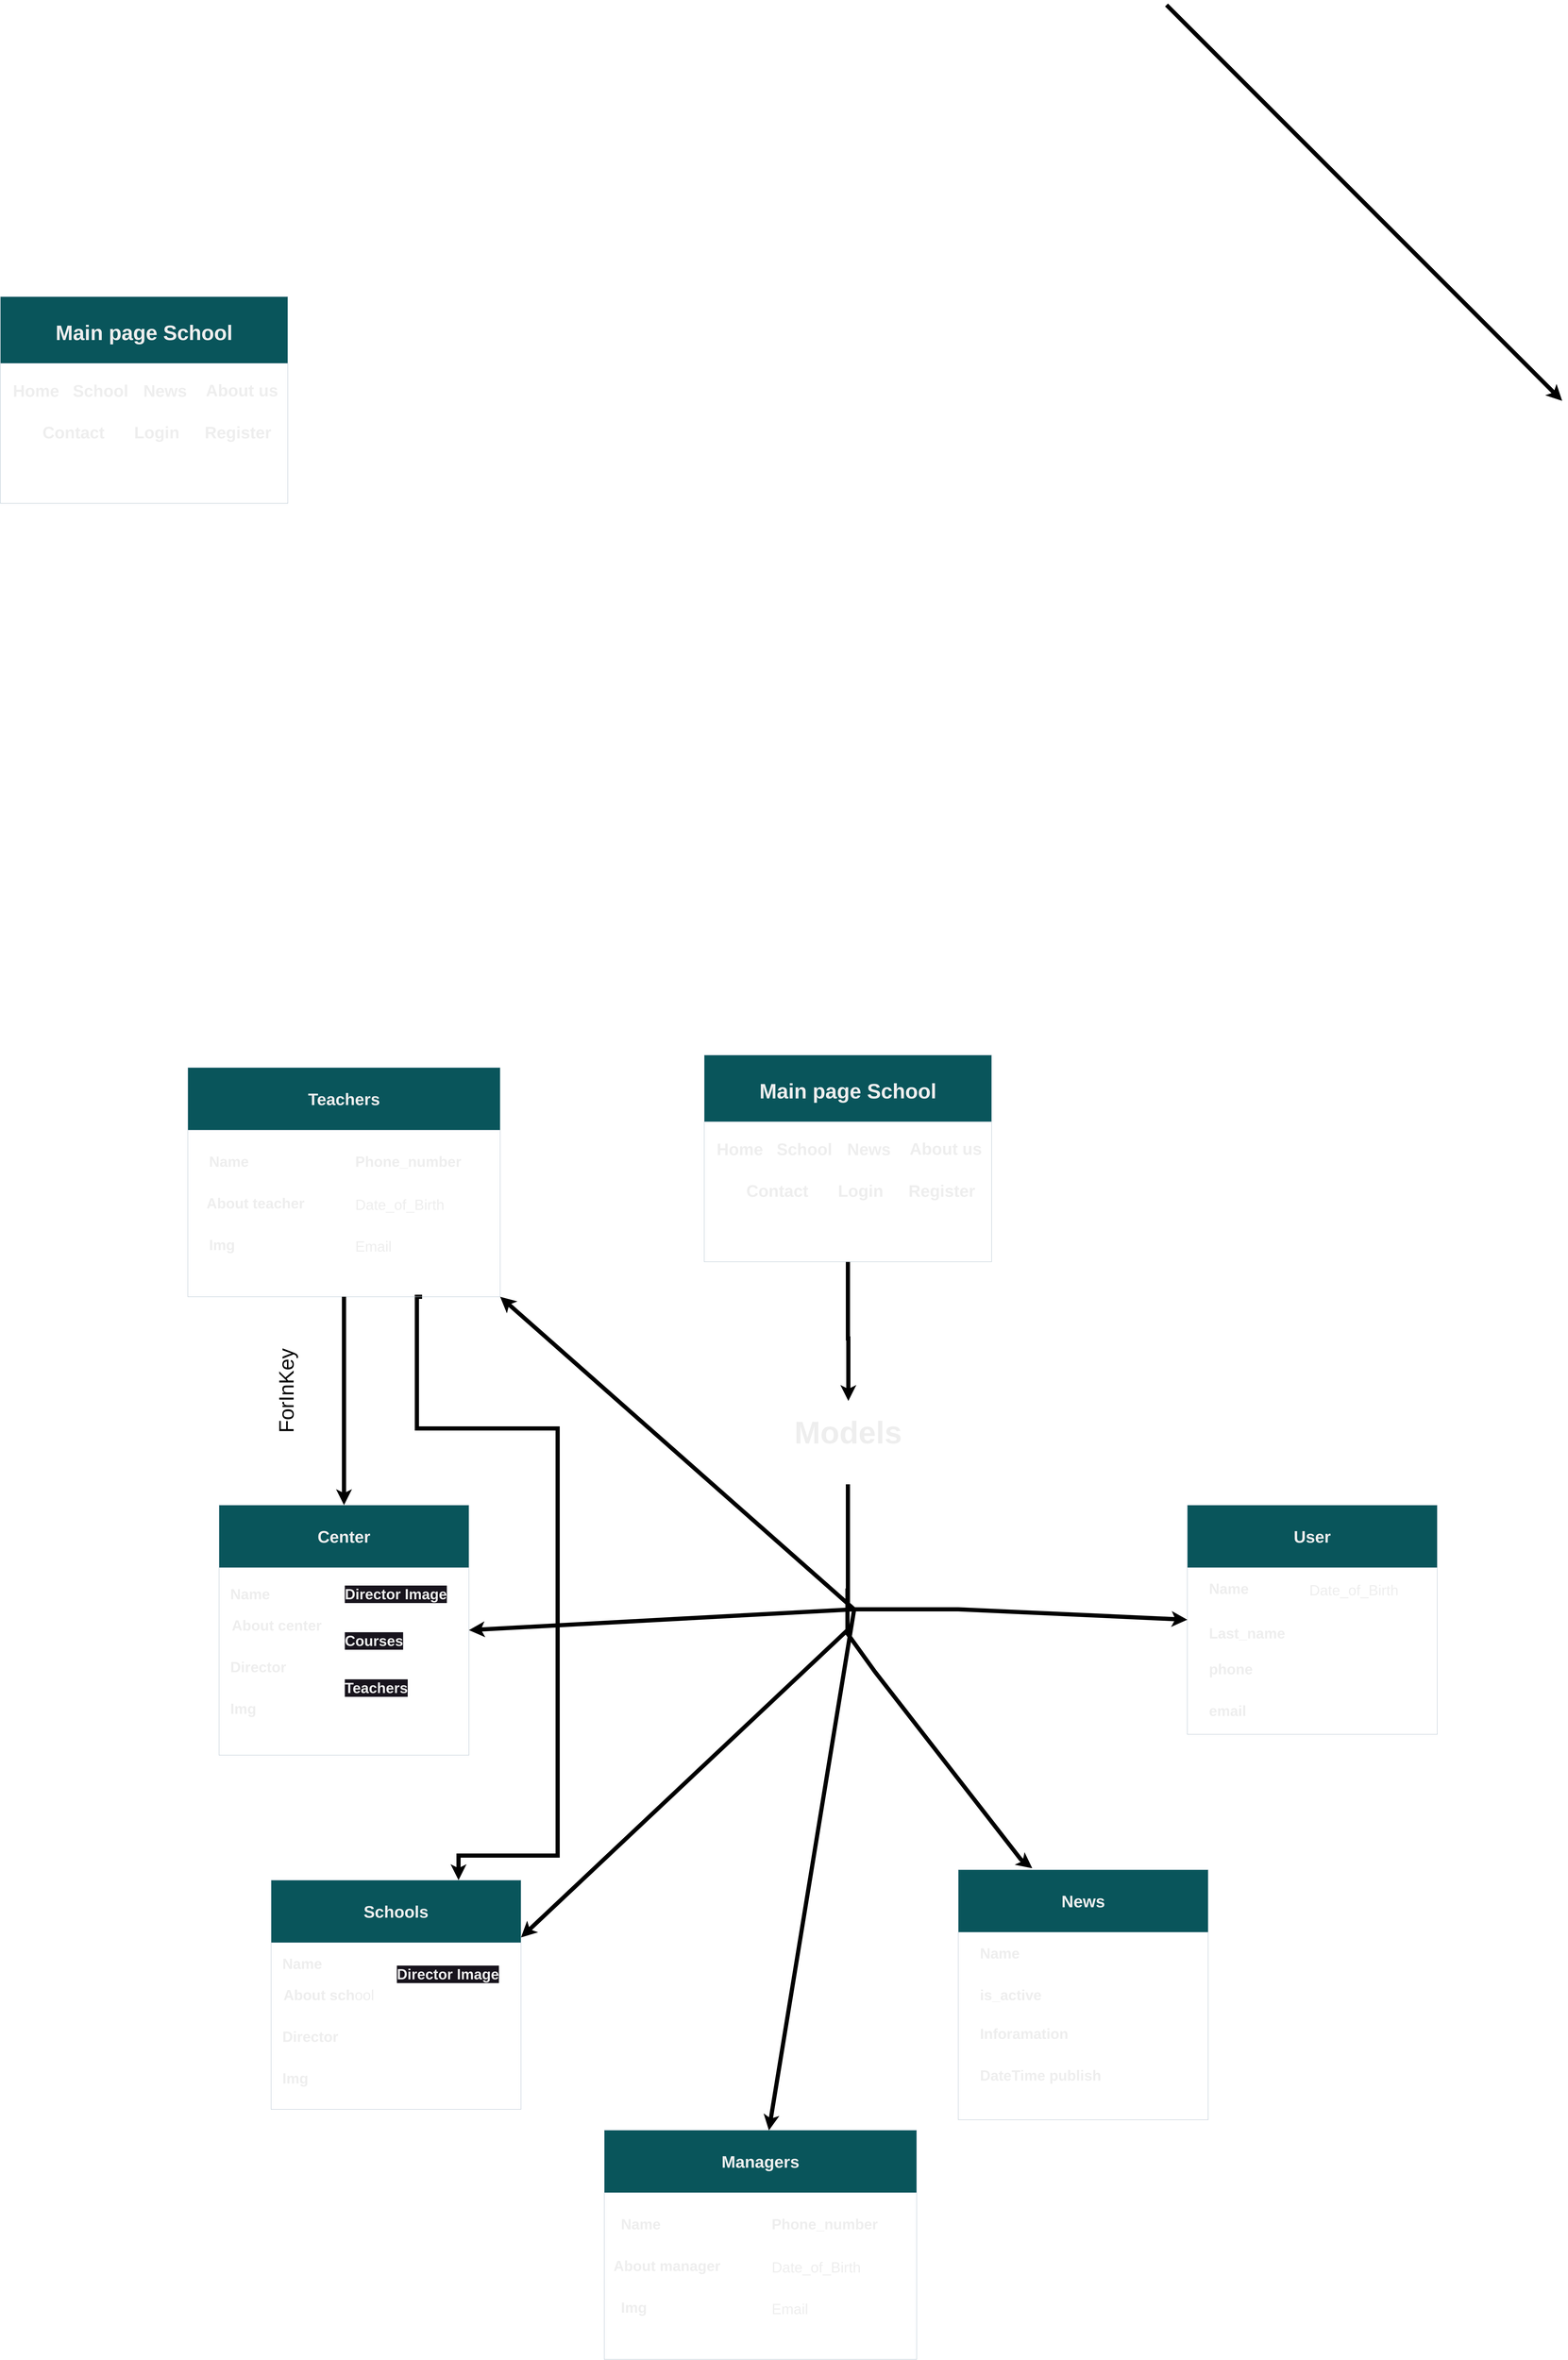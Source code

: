 <mxfile version="21.5.1" type="device">
  <diagram name="Страница 1" id="4oNV5evQj3ud8jltnE9Z">
    <mxGraphModel dx="7185" dy="5423" grid="1" gridSize="50" guides="1" tooltips="1" connect="1" arrows="1" fold="1" page="0" pageScale="1" pageWidth="827" pageHeight="1169" math="0" shadow="0">
      <root>
        <mxCell id="0" />
        <mxCell id="1" parent="0" />
        <mxCell id="lcB8IZaU9AzCxSGmgGuY-19" style="edgeStyle=orthogonalEdgeStyle;orthogonalLoop=1;jettySize=auto;html=1;exitX=0.5;exitY=1;exitDx=0;exitDy=0;fontSize=30;strokeWidth=10;rounded=0;shadow=0;" parent="1" source="lcB8IZaU9AzCxSGmgGuY-8" edge="1">
          <mxGeometry relative="1" as="geometry">
            <mxPoint x="-1564" y="-50" as="targetPoint" />
            <Array as="points">
              <mxPoint x="-1565" y="-200" />
              <mxPoint x="-1564" />
            </Array>
          </mxGeometry>
        </mxCell>
        <mxCell id="lcB8IZaU9AzCxSGmgGuY-8" value="Main page School" style="swimlane;startSize=160;labelBackgroundColor=none;fillColor=#09555B;strokeColor=#BAC8D3;fontColor=#EEEEEE;align=center;fontSize=50;" parent="1" vertex="1">
          <mxGeometry x="-1910" y="-880" width="690" height="496" as="geometry" />
        </mxCell>
        <mxCell id="lcB8IZaU9AzCxSGmgGuY-10" value="&lt;h2 style=&quot;font-size: 40px;&quot;&gt;Home&lt;/h2&gt;" style="text;html=1;align=center;verticalAlign=middle;resizable=0;points=[];autosize=1;strokeColor=none;fillColor=none;fontColor=#EEEEEE;labelBackgroundColor=none;fontSize=40;" parent="lcB8IZaU9AzCxSGmgGuY-8" vertex="1">
          <mxGeometry x="20" y="160" width="130" height="130" as="geometry" />
        </mxCell>
        <mxCell id="lcB8IZaU9AzCxSGmgGuY-11" value="&lt;h2 style=&quot;font-size: 40px;&quot;&gt;School&lt;/h2&gt;" style="text;html=1;align=center;verticalAlign=middle;resizable=0;points=[];autosize=1;strokeColor=none;fillColor=none;fontColor=#EEEEEE;labelBackgroundColor=none;fontSize=40;" parent="lcB8IZaU9AzCxSGmgGuY-8" vertex="1">
          <mxGeometry x="160" y="160" width="160" height="130" as="geometry" />
        </mxCell>
        <mxCell id="lcB8IZaU9AzCxSGmgGuY-12" value="&lt;h2 style=&quot;font-size: 40px;&quot;&gt;News&lt;/h2&gt;" style="text;html=1;align=center;verticalAlign=middle;resizable=0;points=[];autosize=1;strokeColor=none;fillColor=none;fontColor=#EEEEEE;labelBackgroundColor=none;fontSize=40;" parent="lcB8IZaU9AzCxSGmgGuY-8" vertex="1">
          <mxGeometry x="330" y="160" width="130" height="130" as="geometry" />
        </mxCell>
        <mxCell id="lcB8IZaU9AzCxSGmgGuY-13" value="&lt;h2 style=&quot;font-size: 40px;&quot;&gt;About us&amp;nbsp;&lt;/h2&gt;&lt;div style=&quot;font-size: 40px;&quot;&gt;&lt;br style=&quot;font-size: 40px;&quot;&gt;&lt;/div&gt;" style="text;html=1;align=center;verticalAlign=middle;resizable=0;points=[];autosize=1;strokeColor=none;fillColor=none;fontColor=#EEEEEE;labelBackgroundColor=none;fontSize=40;" parent="lcB8IZaU9AzCxSGmgGuY-8" vertex="1">
          <mxGeometry x="480" y="158" width="210" height="180" as="geometry" />
        </mxCell>
        <mxCell id="lcB8IZaU9AzCxSGmgGuY-14" value="&lt;h2 style=&quot;font-size: 40px;&quot;&gt;Contact&lt;/h2&gt;" style="text;html=1;align=center;verticalAlign=middle;resizable=0;points=[];autosize=1;strokeColor=none;fillColor=none;fontColor=#EEEEEE;labelBackgroundColor=none;fontSize=40;" parent="lcB8IZaU9AzCxSGmgGuY-8" vertex="1">
          <mxGeometry x="90" y="260" width="170" height="130" as="geometry" />
        </mxCell>
        <mxCell id="lcB8IZaU9AzCxSGmgGuY-15" value="&lt;h2 style=&quot;font-size: 40px;&quot;&gt;Login&lt;/h2&gt;" style="text;html=1;align=center;verticalAlign=middle;resizable=0;points=[];autosize=1;strokeColor=none;fillColor=none;fontColor=#EEEEEE;labelBackgroundColor=none;fontSize=40;" parent="lcB8IZaU9AzCxSGmgGuY-8" vertex="1">
          <mxGeometry x="310" y="260" width="130" height="130" as="geometry" />
        </mxCell>
        <mxCell id="lcB8IZaU9AzCxSGmgGuY-17" value="&lt;h2 style=&quot;font-size: 40px;&quot;&gt;Register&lt;/h2&gt;" style="text;html=1;align=center;verticalAlign=middle;resizable=0;points=[];autosize=1;strokeColor=none;fillColor=none;fontColor=#EEEEEE;labelBackgroundColor=none;fontSize=40;" parent="lcB8IZaU9AzCxSGmgGuY-8" vertex="1">
          <mxGeometry x="480" y="260" width="180" height="130" as="geometry" />
        </mxCell>
        <mxCell id="lcB8IZaU9AzCxSGmgGuY-23" style="edgeStyle=orthogonalEdgeStyle;rounded=0;orthogonalLoop=1;jettySize=auto;html=1;strokeWidth=10;endArrow=none;endFill=0;" parent="1" source="lcB8IZaU9AzCxSGmgGuY-21" edge="1">
          <mxGeometry relative="1" as="geometry">
            <mxPoint x="-1565" y="450" as="targetPoint" />
            <Array as="points">
              <mxPoint x="-1565" y="350" />
              <mxPoint x="-1565" y="350" />
            </Array>
          </mxGeometry>
        </mxCell>
        <mxCell id="lcB8IZaU9AzCxSGmgGuY-21" value="&lt;h2&gt;Models&lt;/h2&gt;" style="text;html=1;align=center;verticalAlign=middle;resizable=0;points=[];autosize=1;strokeColor=none;fillColor=none;fontColor=#EEEEEE;fontSize=50;" parent="1" vertex="1">
          <mxGeometry x="-1715" y="-100" width="300" height="250" as="geometry" />
        </mxCell>
        <mxCell id="lcB8IZaU9AzCxSGmgGuY-39" value="" style="endArrow=classic;html=1;rounded=0;strokeWidth=10;entryX=1;entryY=0.25;entryDx=0;entryDy=0;" parent="1" target="lcB8IZaU9AzCxSGmgGuY-45" edge="1">
          <mxGeometry width="50" height="50" relative="1" as="geometry">
            <mxPoint x="-1566.11" y="400" as="sourcePoint" />
            <mxPoint x="-2000" y="750" as="targetPoint" />
            <Array as="points">
              <mxPoint x="-1566.11" y="450" />
              <mxPoint x="-1566.11" y="500" />
            </Array>
          </mxGeometry>
        </mxCell>
        <mxCell id="lcB8IZaU9AzCxSGmgGuY-45" value="&lt;h1 style=&quot;font-size: 40px;&quot;&gt;Schools&lt;/h1&gt;" style="swimlane;whiteSpace=wrap;html=1;strokeColor=#BAC8D3;fontColor=#EEEEEE;fillColor=#09555B;startSize=150;align=center;" parent="1" vertex="1">
          <mxGeometry x="-2950" y="1100" width="600" height="550" as="geometry" />
        </mxCell>
        <mxCell id="lcB8IZaU9AzCxSGmgGuY-56" value="" style="group" parent="lcB8IZaU9AzCxSGmgGuY-45" vertex="1" connectable="0">
          <mxGeometry x="25" y="150" width="225" height="375" as="geometry" />
        </mxCell>
        <mxCell id="lcB8IZaU9AzCxSGmgGuY-48" value="&lt;h1 style=&quot;font-size: 35px;&quot;&gt;Name&lt;/h1&gt;" style="text;html=1;align=left;verticalAlign=middle;resizable=0;points=[];autosize=1;strokeColor=none;fillColor=none;fontColor=#EEEEEE;fontStyle=0;textDirection=ltr;" parent="lcB8IZaU9AzCxSGmgGuY-56" vertex="1">
          <mxGeometry width="150" height="100" as="geometry" />
        </mxCell>
        <mxCell id="lcB8IZaU9AzCxSGmgGuY-49" value="&lt;h1 style=&quot;font-size: 35px;&quot;&gt;Director&lt;/h1&gt;" style="text;html=1;align=left;verticalAlign=middle;resizable=0;points=[];autosize=1;strokeColor=none;fillColor=none;fontColor=#EEEEEE;textDirection=ltr;" parent="lcB8IZaU9AzCxSGmgGuY-56" vertex="1">
          <mxGeometry y="175" width="150" height="100" as="geometry" />
        </mxCell>
        <mxCell id="lcB8IZaU9AzCxSGmgGuY-47" value="&lt;h1 style=&quot;font-size: 35px;&quot;&gt;Img&amp;nbsp;&lt;/h1&gt;" style="text;html=1;align=left;verticalAlign=middle;resizable=0;points=[];autosize=1;strokeColor=none;fillColor=none;fontColor=#EEEEEE;" parent="lcB8IZaU9AzCxSGmgGuY-56" vertex="1">
          <mxGeometry y="275" width="100" height="100" as="geometry" />
        </mxCell>
        <mxCell id="lcB8IZaU9AzCxSGmgGuY-57" value="&lt;h1 style=&quot;font-size: 35px;&quot;&gt;&lt;div style=&quot;font-size: 35px;&quot;&gt;About sch&lt;span style=&quot;background-color: initial; font-weight: normal; font-size: 35px;&quot;&gt;ool&lt;/span&gt;&lt;/div&gt;&lt;/h1&gt;" style="text;html=1;align=center;verticalAlign=middle;resizable=0;points=[];autosize=1;strokeColor=none;fillColor=none;fontColor=#EEEEEE;fontSize=35;fontStyle=0;textDirection=ltr;" parent="lcB8IZaU9AzCxSGmgGuY-56" vertex="1">
          <mxGeometry x="-12.5" y="75" width="250" height="100" as="geometry" />
        </mxCell>
        <mxCell id="IA4Po9k8RTiISyZ_Wr_X-17" value="&lt;h1 style=&quot;border-color: rgb(0, 0, 0); color: rgb(238, 238, 238); font-family: Helvetica; font-style: normal; font-variant-ligatures: normal; font-variant-caps: normal; letter-spacing: normal; orphans: 2; text-align: left; text-indent: 0px; text-transform: none; widows: 2; word-spacing: 0px; -webkit-text-stroke-width: 0px; background-color: rgb(24, 20, 29); text-decoration-thickness: initial; text-decoration-style: initial; text-decoration-color: initial; font-size: 35px;&quot;&gt;Director Image&lt;/h1&gt;" style="text;whiteSpace=wrap;html=1;" parent="lcB8IZaU9AzCxSGmgGuY-45" vertex="1">
          <mxGeometry x="300" y="175" width="250" height="150" as="geometry" />
        </mxCell>
        <mxCell id="lcB8IZaU9AzCxSGmgGuY-58" value="&lt;h1 style=&quot;font-size: 40px;&quot;&gt;News&lt;/h1&gt;" style="swimlane;whiteSpace=wrap;html=1;strokeColor=#BAC8D3;fontColor=#EEEEEE;fillColor=#09555B;startSize=150;align=center;" parent="1" vertex="1">
          <mxGeometry x="-1300" y="1075" width="600" height="600" as="geometry" />
        </mxCell>
        <mxCell id="lcB8IZaU9AzCxSGmgGuY-59" value="" style="group" parent="lcB8IZaU9AzCxSGmgGuY-58" vertex="1" connectable="0">
          <mxGeometry x="50" y="150" width="300" height="400" as="geometry" />
        </mxCell>
        <mxCell id="lcB8IZaU9AzCxSGmgGuY-60" value="&lt;h1 style=&quot;font-size: 35px;&quot;&gt;Name&lt;/h1&gt;" style="text;html=1;align=left;verticalAlign=middle;resizable=0;points=[];autosize=1;strokeColor=none;fillColor=none;fontColor=#EEEEEE;fontStyle=0;textDirection=ltr;" parent="lcB8IZaU9AzCxSGmgGuY-59" vertex="1">
          <mxGeometry width="150" height="100" as="geometry" />
        </mxCell>
        <mxCell id="lcB8IZaU9AzCxSGmgGuY-61" value="&lt;h1 style=&quot;font-size: 35px;&quot;&gt;Inforamation&lt;/h1&gt;" style="text;html=1;align=left;verticalAlign=middle;resizable=0;points=[];autosize=1;strokeColor=none;fillColor=none;fontColor=#EEEEEE;textDirection=ltr;" parent="lcB8IZaU9AzCxSGmgGuY-59" vertex="1">
          <mxGeometry y="193.333" width="250" height="100" as="geometry" />
        </mxCell>
        <mxCell id="lcB8IZaU9AzCxSGmgGuY-63" value="&lt;h1 style=&quot;font-size: 35px;&quot;&gt;DateTime publish&lt;/h1&gt;" style="text;html=1;align=left;verticalAlign=middle;resizable=0;points=[];autosize=1;strokeColor=none;fillColor=none;fontColor=#EEEEEE;" parent="lcB8IZaU9AzCxSGmgGuY-59" vertex="1">
          <mxGeometry y="293.333" width="300" height="100" as="geometry" />
        </mxCell>
        <mxCell id="IA4Po9k8RTiISyZ_Wr_X-3" value="&lt;h1 style=&quot;font-size: 35px;&quot;&gt;is_active&lt;/h1&gt;" style="text;html=1;align=left;verticalAlign=middle;resizable=0;points=[];autosize=1;strokeColor=none;fillColor=none;fontColor=#EEEEEE;textDirection=ltr;" parent="lcB8IZaU9AzCxSGmgGuY-59" vertex="1">
          <mxGeometry y="100.003" width="200" height="100" as="geometry" />
        </mxCell>
        <mxCell id="lcB8IZaU9AzCxSGmgGuY-64" value="&lt;h1 style=&quot;font-size: 35px;&quot;&gt;&lt;div style=&quot;font-size: 35px;&quot;&gt;&lt;br&gt;&lt;/div&gt;&lt;/h1&gt;" style="text;html=1;align=center;verticalAlign=middle;resizable=0;points=[];autosize=1;strokeColor=none;fillColor=none;fontColor=#EEEEEE;fontSize=35;fontStyle=0;textDirection=ltr;" parent="lcB8IZaU9AzCxSGmgGuY-58" vertex="1">
          <mxGeometry x="375" y="175" width="50" height="100" as="geometry" />
        </mxCell>
        <mxCell id="lcB8IZaU9AzCxSGmgGuY-65" value="" style="endArrow=classic;html=1;rounded=0;strokeWidth=10;entryX=0.296;entryY=-0.006;entryDx=0;entryDy=0;entryPerimeter=0;" parent="1" target="lcB8IZaU9AzCxSGmgGuY-58" edge="1">
          <mxGeometry width="50" height="50" relative="1" as="geometry">
            <mxPoint x="-1572" y="500" as="sourcePoint" />
            <mxPoint x="-1450" y="750" as="targetPoint" />
            <Array as="points">
              <mxPoint x="-1500" y="600" />
              <mxPoint x="-1150" y="1050" />
            </Array>
          </mxGeometry>
        </mxCell>
        <mxCell id="lcB8IZaU9AzCxSGmgGuY-78" value="" style="endArrow=classic;html=1;rounded=0;strokeWidth=10;" parent="1" edge="1">
          <mxGeometry width="50" height="50" relative="1" as="geometry">
            <mxPoint x="-800" y="-3400" as="sourcePoint" />
            <mxPoint x="150" y="-2450" as="targetPoint" />
          </mxGeometry>
        </mxCell>
        <mxCell id="lcB8IZaU9AzCxSGmgGuY-79" value="Main page School" style="swimlane;startSize=160;labelBackgroundColor=none;fillColor=#09555B;strokeColor=#BAC8D3;fontColor=#EEEEEE;align=center;fontSize=50;" parent="1" vertex="1">
          <mxGeometry x="-3600" y="-2700" width="690" height="496" as="geometry" />
        </mxCell>
        <mxCell id="lcB8IZaU9AzCxSGmgGuY-80" value="&lt;h2 style=&quot;font-size: 40px;&quot;&gt;Home&lt;/h2&gt;" style="text;html=1;align=center;verticalAlign=middle;resizable=0;points=[];autosize=1;strokeColor=none;fillColor=none;fontColor=#EEEEEE;labelBackgroundColor=none;fontSize=40;" parent="lcB8IZaU9AzCxSGmgGuY-79" vertex="1">
          <mxGeometry x="20" y="160" width="130" height="130" as="geometry" />
        </mxCell>
        <mxCell id="lcB8IZaU9AzCxSGmgGuY-81" value="&lt;h2 style=&quot;font-size: 40px;&quot;&gt;School&lt;/h2&gt;" style="text;html=1;align=center;verticalAlign=middle;resizable=0;points=[];autosize=1;strokeColor=none;fillColor=none;fontColor=#EEEEEE;labelBackgroundColor=none;fontSize=40;" parent="lcB8IZaU9AzCxSGmgGuY-79" vertex="1">
          <mxGeometry x="160" y="160" width="160" height="130" as="geometry" />
        </mxCell>
        <mxCell id="lcB8IZaU9AzCxSGmgGuY-82" value="&lt;h2 style=&quot;font-size: 40px;&quot;&gt;News&lt;/h2&gt;" style="text;html=1;align=center;verticalAlign=middle;resizable=0;points=[];autosize=1;strokeColor=none;fillColor=none;fontColor=#EEEEEE;labelBackgroundColor=none;fontSize=40;" parent="lcB8IZaU9AzCxSGmgGuY-79" vertex="1">
          <mxGeometry x="330" y="160" width="130" height="130" as="geometry" />
        </mxCell>
        <mxCell id="lcB8IZaU9AzCxSGmgGuY-83" value="&lt;h2 style=&quot;font-size: 40px;&quot;&gt;About us&amp;nbsp;&lt;/h2&gt;&lt;div style=&quot;font-size: 40px;&quot;&gt;&lt;br style=&quot;font-size: 40px;&quot;&gt;&lt;/div&gt;" style="text;html=1;align=center;verticalAlign=middle;resizable=0;points=[];autosize=1;strokeColor=none;fillColor=none;fontColor=#EEEEEE;labelBackgroundColor=none;fontSize=40;" parent="lcB8IZaU9AzCxSGmgGuY-79" vertex="1">
          <mxGeometry x="480" y="158" width="210" height="180" as="geometry" />
        </mxCell>
        <mxCell id="lcB8IZaU9AzCxSGmgGuY-84" value="&lt;h2 style=&quot;font-size: 40px;&quot;&gt;Contact&lt;/h2&gt;" style="text;html=1;align=center;verticalAlign=middle;resizable=0;points=[];autosize=1;strokeColor=none;fillColor=none;fontColor=#EEEEEE;labelBackgroundColor=none;fontSize=40;" parent="lcB8IZaU9AzCxSGmgGuY-79" vertex="1">
          <mxGeometry x="90" y="260" width="170" height="130" as="geometry" />
        </mxCell>
        <mxCell id="lcB8IZaU9AzCxSGmgGuY-85" value="&lt;h2 style=&quot;font-size: 40px;&quot;&gt;Login&lt;/h2&gt;" style="text;html=1;align=center;verticalAlign=middle;resizable=0;points=[];autosize=1;strokeColor=none;fillColor=none;fontColor=#EEEEEE;labelBackgroundColor=none;fontSize=40;" parent="lcB8IZaU9AzCxSGmgGuY-79" vertex="1">
          <mxGeometry x="310" y="260" width="130" height="130" as="geometry" />
        </mxCell>
        <mxCell id="lcB8IZaU9AzCxSGmgGuY-86" value="&lt;h2 style=&quot;font-size: 40px;&quot;&gt;Register&lt;/h2&gt;" style="text;html=1;align=center;verticalAlign=middle;resizable=0;points=[];autosize=1;strokeColor=none;fillColor=none;fontColor=#EEEEEE;labelBackgroundColor=none;fontSize=40;" parent="lcB8IZaU9AzCxSGmgGuY-79" vertex="1">
          <mxGeometry x="480" y="260" width="180" height="130" as="geometry" />
        </mxCell>
        <mxCell id="AoysoGpz6NWSDg-P43LH-1" value="&lt;h1 style=&quot;font-size: 40px;&quot;&gt;User&lt;/h1&gt;" style="swimlane;whiteSpace=wrap;html=1;strokeColor=#BAC8D3;fontColor=#EEEEEE;fillColor=#09555B;startSize=150;align=center;verticalAlign=middle;" parent="1" vertex="1">
          <mxGeometry x="-750" y="200" width="600" height="550" as="geometry" />
        </mxCell>
        <mxCell id="AoysoGpz6NWSDg-P43LH-2" value="" style="group" parent="AoysoGpz6NWSDg-P43LH-1" vertex="1" connectable="0">
          <mxGeometry x="50" y="150" width="300" height="400" as="geometry" />
        </mxCell>
        <mxCell id="AoysoGpz6NWSDg-P43LH-3" value="&lt;h1 style=&quot;font-size: 35px;&quot;&gt;Name&lt;/h1&gt;" style="text;html=1;align=left;verticalAlign=middle;resizable=0;points=[];autosize=1;strokeColor=none;fillColor=none;fontColor=#EEEEEE;fontStyle=0;textDirection=ltr;" parent="AoysoGpz6NWSDg-P43LH-2" vertex="1">
          <mxGeometry width="150" height="100" as="geometry" />
        </mxCell>
        <mxCell id="AoysoGpz6NWSDg-P43LH-4" value="&lt;h1 style=&quot;font-size: 35px;&quot;&gt;phone&lt;/h1&gt;" style="text;html=1;align=left;verticalAlign=middle;resizable=0;points=[];autosize=1;strokeColor=none;fillColor=none;fontColor=#EEEEEE;textDirection=ltr;" parent="AoysoGpz6NWSDg-P43LH-2" vertex="1">
          <mxGeometry y="193.333" width="150" height="100" as="geometry" />
        </mxCell>
        <mxCell id="AoysoGpz6NWSDg-P43LH-5" value="&lt;h1 style=&quot;font-size: 35px;&quot;&gt;Last_name&lt;/h1&gt;" style="text;html=1;align=left;verticalAlign=middle;resizable=0;points=[];autosize=1;strokeColor=none;fillColor=none;fontColor=#EEEEEE;fontSize=35;fontStyle=0;textDirection=ltr;" parent="AoysoGpz6NWSDg-P43LH-2" vertex="1">
          <mxGeometry y="106.667" width="200" height="100" as="geometry" />
        </mxCell>
        <mxCell id="AoysoGpz6NWSDg-P43LH-6" value="&lt;h1 style=&quot;font-size: 35px;&quot;&gt;email&lt;/h1&gt;" style="text;html=1;align=left;verticalAlign=middle;resizable=0;points=[];autosize=1;strokeColor=none;fillColor=none;fontColor=#EEEEEE;" parent="AoysoGpz6NWSDg-P43LH-2" vertex="1">
          <mxGeometry y="293.333" width="100" height="100" as="geometry" />
        </mxCell>
        <mxCell id="AoysoGpz6NWSDg-P43LH-7" value="Date_of_Birth" style="text;align=center;verticalAlign=middle;resizable=0;points=[];autosize=1;strokeColor=none;fillColor=none;fontColor=#EEEEEE;fontSize=35;fontStyle=0;textDirection=ltr;" parent="AoysoGpz6NWSDg-P43LH-1" vertex="1">
          <mxGeometry x="275" y="150" width="250" height="100" as="geometry" />
        </mxCell>
        <mxCell id="AoysoGpz6NWSDg-P43LH-8" value="" style="endArrow=classic;html=1;rounded=0;entryX=0;entryY=0.5;entryDx=0;entryDy=0;strokeWidth=10;" parent="1" target="AoysoGpz6NWSDg-P43LH-1" edge="1">
          <mxGeometry width="50" height="50" relative="1" as="geometry">
            <mxPoint x="-1550" y="450" as="sourcePoint" />
            <mxPoint x="-1700" y="250" as="targetPoint" />
            <Array as="points">
              <mxPoint x="-1300" y="450" />
            </Array>
          </mxGeometry>
        </mxCell>
        <mxCell id="IA4Po9k8RTiISyZ_Wr_X-4" value="&lt;h1 style=&quot;font-size: 40px;&quot;&gt;Center&lt;/h1&gt;" style="swimlane;whiteSpace=wrap;html=1;strokeColor=#BAC8D3;fontColor=#EEEEEE;fillColor=#09555B;startSize=150;align=center;" parent="1" vertex="1">
          <mxGeometry x="-3075" y="200" width="600" height="600" as="geometry" />
        </mxCell>
        <mxCell id="IA4Po9k8RTiISyZ_Wr_X-5" value="" style="group" parent="IA4Po9k8RTiISyZ_Wr_X-4" vertex="1" connectable="0">
          <mxGeometry x="25" y="162.5" width="237.5" height="375" as="geometry" />
        </mxCell>
        <mxCell id="IA4Po9k8RTiISyZ_Wr_X-6" value="&lt;h1 style=&quot;font-size: 35px;&quot;&gt;Name&lt;/h1&gt;" style="text;html=1;align=left;verticalAlign=middle;resizable=0;points=[];autosize=1;strokeColor=none;fillColor=none;fontColor=#EEEEEE;fontStyle=0;textDirection=ltr;" parent="IA4Po9k8RTiISyZ_Wr_X-5" vertex="1">
          <mxGeometry width="150" height="100" as="geometry" />
        </mxCell>
        <mxCell id="IA4Po9k8RTiISyZ_Wr_X-7" value="&lt;h1 style=&quot;font-size: 35px;&quot;&gt;Director&lt;/h1&gt;" style="text;html=1;align=left;verticalAlign=middle;resizable=0;points=[];autosize=1;strokeColor=none;fillColor=none;fontColor=#EEEEEE;textDirection=ltr;" parent="IA4Po9k8RTiISyZ_Wr_X-5" vertex="1">
          <mxGeometry y="175" width="150" height="100" as="geometry" />
        </mxCell>
        <mxCell id="IA4Po9k8RTiISyZ_Wr_X-8" value="&lt;h1 style=&quot;font-size: 35px;&quot;&gt;Img&amp;nbsp;&lt;/h1&gt;" style="text;html=1;align=left;verticalAlign=middle;resizable=0;points=[];autosize=1;strokeColor=none;fillColor=none;fontColor=#EEEEEE;" parent="IA4Po9k8RTiISyZ_Wr_X-5" vertex="1">
          <mxGeometry y="275" width="100" height="100" as="geometry" />
        </mxCell>
        <mxCell id="IA4Po9k8RTiISyZ_Wr_X-9" value="&lt;h1 style=&quot;font-size: 35px;&quot;&gt;&lt;div style=&quot;font-size: 35px;&quot;&gt;About center&lt;/div&gt;&lt;/h1&gt;" style="text;html=1;align=center;verticalAlign=middle;resizable=0;points=[];autosize=1;strokeColor=none;fillColor=none;fontColor=#EEEEEE;fontSize=35;fontStyle=0;textDirection=ltr;" parent="IA4Po9k8RTiISyZ_Wr_X-5" vertex="1">
          <mxGeometry x="-12.5" y="75" width="250" height="100" as="geometry" />
        </mxCell>
        <mxCell id="IA4Po9k8RTiISyZ_Wr_X-18" value="&lt;h1 style=&quot;border-color: rgb(0, 0, 0); color: rgb(238, 238, 238); font-family: Helvetica; font-style: normal; font-variant-ligatures: normal; font-variant-caps: normal; letter-spacing: normal; orphans: 2; text-align: left; text-indent: 0px; text-transform: none; widows: 2; word-spacing: 0px; -webkit-text-stroke-width: 0px; background-color: rgb(24, 20, 29); text-decoration-thickness: initial; text-decoration-style: initial; text-decoration-color: initial; font-size: 35px;&quot;&gt;Director Image&lt;/h1&gt;" style="text;whiteSpace=wrap;html=1;" parent="IA4Po9k8RTiISyZ_Wr_X-4" vertex="1">
          <mxGeometry x="300" y="162.5" width="250" height="150" as="geometry" />
        </mxCell>
        <mxCell id="IA4Po9k8RTiISyZ_Wr_X-20" value="&lt;h1 style=&quot;border-color: rgb(0, 0, 0); color: rgb(238, 238, 238); font-family: Helvetica; font-style: normal; font-variant-ligatures: normal; font-variant-caps: normal; letter-spacing: normal; orphans: 2; text-align: left; text-indent: 0px; text-transform: none; widows: 2; word-spacing: 0px; -webkit-text-stroke-width: 0px; background-color: rgb(24, 20, 29); text-decoration-thickness: initial; text-decoration-style: initial; text-decoration-color: initial; font-size: 35px;&quot;&gt;Courses&lt;/h1&gt;&lt;div&gt;&lt;br&gt;&lt;/div&gt;" style="text;whiteSpace=wrap;html=1;" parent="IA4Po9k8RTiISyZ_Wr_X-4" vertex="1">
          <mxGeometry x="300" y="275" width="250" height="150" as="geometry" />
        </mxCell>
        <mxCell id="IA4Po9k8RTiISyZ_Wr_X-22" value="&lt;h1 style=&quot;border-color: rgb(0, 0, 0); color: rgb(238, 238, 238); font-family: Helvetica; font-style: normal; font-variant-ligatures: normal; font-variant-caps: normal; letter-spacing: normal; orphans: 2; text-align: left; text-indent: 0px; text-transform: none; widows: 2; word-spacing: 0px; -webkit-text-stroke-width: 0px; background-color: rgb(24, 20, 29); text-decoration-thickness: initial; text-decoration-style: initial; text-decoration-color: initial; font-size: 35px;&quot;&gt;Teachers&lt;/h1&gt;" style="text;whiteSpace=wrap;html=1;" parent="IA4Po9k8RTiISyZ_Wr_X-4" vertex="1">
          <mxGeometry x="300" y="387.5" width="250" height="150" as="geometry" />
        </mxCell>
        <mxCell id="IA4Po9k8RTiISyZ_Wr_X-10" value="" style="endArrow=classic;html=1;rounded=0;entryX=1;entryY=0.5;entryDx=0;entryDy=0;strokeWidth=10;" parent="1" target="IA4Po9k8RTiISyZ_Wr_X-4" edge="1">
          <mxGeometry width="50" height="50" relative="1" as="geometry">
            <mxPoint x="-1550" y="450" as="sourcePoint" />
            <mxPoint x="-1650" y="350" as="targetPoint" />
          </mxGeometry>
        </mxCell>
        <mxCell id="IA4Po9k8RTiISyZ_Wr_X-23" value="" style="endArrow=classic;html=1;rounded=0;strokeWidth=10;entryX=1;entryY=1;entryDx=0;entryDy=0;" parent="1" target="IA4Po9k8RTiISyZ_Wr_X-24" edge="1">
          <mxGeometry width="50" height="50" relative="1" as="geometry">
            <mxPoint x="-1550" y="450" as="sourcePoint" />
            <mxPoint x="-2050" y="-250" as="targetPoint" />
          </mxGeometry>
        </mxCell>
        <mxCell id="09CKcizdXk_pLShL94XD-1" style="edgeStyle=orthogonalEdgeStyle;rounded=0;orthogonalLoop=1;jettySize=auto;html=1;exitX=0.75;exitY=1;exitDx=0;exitDy=0;entryX=0.75;entryY=0;entryDx=0;entryDy=0;strokeWidth=10;" edge="1" parent="1" source="IA4Po9k8RTiISyZ_Wr_X-24" target="lcB8IZaU9AzCxSGmgGuY-45">
          <mxGeometry relative="1" as="geometry">
            <mxPoint x="-2650" y="-384.0" as="sourcePoint" />
            <mxPoint x="-2412.5" y="1041" as="targetPoint" />
            <Array as="points">
              <mxPoint x="-2600" y="-300" />
              <mxPoint x="-2600" y="16" />
              <mxPoint x="-2262" y="16" />
              <mxPoint x="-2262" y="1041" />
              <mxPoint x="-2500" y="1041" />
            </Array>
          </mxGeometry>
        </mxCell>
        <mxCell id="IA4Po9k8RTiISyZ_Wr_X-24" value="&lt;h1 style=&quot;font-size: 40px;&quot;&gt;Teachers&lt;/h1&gt;" style="swimlane;whiteSpace=wrap;html=1;strokeColor=#BAC8D3;fontColor=#EEEEEE;fillColor=#09555B;startSize=150;align=center;" parent="1" vertex="1">
          <mxGeometry x="-3150" y="-850" width="750" height="550" as="geometry" />
        </mxCell>
        <mxCell id="IA4Po9k8RTiISyZ_Wr_X-25" value="" style="group;align=left;" parent="IA4Po9k8RTiISyZ_Wr_X-24" vertex="1" connectable="0">
          <mxGeometry x="49" y="175" width="237.5" height="375" as="geometry" />
        </mxCell>
        <mxCell id="IA4Po9k8RTiISyZ_Wr_X-26" value="&lt;h1 style=&quot;font-size: 35px;&quot;&gt;Name&lt;/h1&gt;" style="text;html=1;align=left;verticalAlign=middle;resizable=0;points=[];autosize=1;strokeColor=none;fillColor=none;fontColor=#EEEEEE;fontStyle=0;textDirection=ltr;" parent="IA4Po9k8RTiISyZ_Wr_X-25" vertex="1">
          <mxGeometry width="150" height="100" as="geometry" />
        </mxCell>
        <mxCell id="IA4Po9k8RTiISyZ_Wr_X-28" value="&lt;h1 style=&quot;font-size: 35px;&quot;&gt;Img&amp;nbsp;&lt;/h1&gt;" style="text;html=1;align=left;verticalAlign=middle;resizable=0;points=[];autosize=1;strokeColor=none;fillColor=none;fontColor=#EEEEEE;" parent="IA4Po9k8RTiISyZ_Wr_X-25" vertex="1">
          <mxGeometry y="200" width="100" height="100" as="geometry" />
        </mxCell>
        <mxCell id="IA4Po9k8RTiISyZ_Wr_X-29" value="&lt;h1 style=&quot;font-size: 35px;&quot;&gt;&lt;div style=&quot;font-size: 35px;&quot;&gt;About teacher&lt;/div&gt;&lt;/h1&gt;" style="text;html=1;align=center;verticalAlign=middle;resizable=0;points=[];autosize=1;strokeColor=none;fillColor=none;fontColor=#EEEEEE;fontSize=35;fontStyle=0;textDirection=ltr;" parent="IA4Po9k8RTiISyZ_Wr_X-25" vertex="1">
          <mxGeometry x="-12.5" y="100" width="250" height="100" as="geometry" />
        </mxCell>
        <mxCell id="SP6mM675tNJ8oCkoWpBz-1" value="&lt;h1 style=&quot;font-size: 35px;&quot;&gt;&lt;div style=&quot;font-size: 35px;&quot;&gt;Phone_number&lt;/div&gt;&lt;/h1&gt;" style="text;html=1;align=left;verticalAlign=middle;resizable=0;points=[];autosize=1;strokeColor=none;fillColor=none;fontColor=#EEEEEE;fontSize=35;fontStyle=0;textDirection=ltr;" parent="IA4Po9k8RTiISyZ_Wr_X-24" vertex="1">
          <mxGeometry x="400" y="175" width="300" height="100" as="geometry" />
        </mxCell>
        <mxCell id="SP6mM675tNJ8oCkoWpBz-2" value="Date_of_Birth" style="text;align=left;verticalAlign=middle;resizable=0;points=[];autosize=1;strokeColor=none;fillColor=none;fontColor=#EEEEEE;fontSize=35;fontStyle=0;textDirection=ltr;" parent="IA4Po9k8RTiISyZ_Wr_X-24" vertex="1">
          <mxGeometry x="400" y="275" width="250" height="100" as="geometry" />
        </mxCell>
        <mxCell id="SP6mM675tNJ8oCkoWpBz-3" value="Email" style="text;align=left;verticalAlign=middle;resizable=0;points=[];autosize=1;strokeColor=none;fillColor=none;fontColor=#EEEEEE;fontSize=35;" parent="IA4Po9k8RTiISyZ_Wr_X-24" vertex="1">
          <mxGeometry x="400" y="375.003" width="100" height="100" as="geometry" />
        </mxCell>
        <mxCell id="IA4Po9k8RTiISyZ_Wr_X-33" value="" style="endArrow=classic;html=1;rounded=0;exitX=0.5;exitY=1;exitDx=0;exitDy=0;entryX=0.5;entryY=0;entryDx=0;entryDy=0;strokeWidth=10;" parent="1" source="IA4Po9k8RTiISyZ_Wr_X-24" target="IA4Po9k8RTiISyZ_Wr_X-4" edge="1">
          <mxGeometry width="50" height="50" relative="1" as="geometry">
            <mxPoint x="-1750" y="-50" as="sourcePoint" />
            <mxPoint x="-1700" y="-100" as="targetPoint" />
            <Array as="points" />
          </mxGeometry>
        </mxCell>
        <mxCell id="IA4Po9k8RTiISyZ_Wr_X-35" value="ForInKey" style="text;whiteSpace=wrap;rotation=-90;align=center;fontSize=50;" parent="1" vertex="1">
          <mxGeometry x="-2950" y="-150" width="150" height="150" as="geometry" />
        </mxCell>
        <mxCell id="SP6mM675tNJ8oCkoWpBz-5" value="&lt;h1 style=&quot;font-size: 40px;&quot;&gt;Managers&lt;/h1&gt;" style="swimlane;whiteSpace=wrap;html=1;strokeColor=#BAC8D3;fontColor=#EEEEEE;fillColor=#09555B;startSize=150;align=center;" parent="1" vertex="1">
          <mxGeometry x="-2150" y="1700" width="750" height="550" as="geometry" />
        </mxCell>
        <mxCell id="SP6mM675tNJ8oCkoWpBz-10" value="&lt;h1 style=&quot;font-size: 35px;&quot;&gt;&lt;div style=&quot;font-size: 35px;&quot;&gt;Phone_number&lt;/div&gt;&lt;/h1&gt;" style="text;html=1;align=left;verticalAlign=middle;resizable=0;points=[];autosize=1;strokeColor=none;fillColor=none;fontColor=#EEEEEE;fontSize=35;fontStyle=0;textDirection=ltr;" parent="SP6mM675tNJ8oCkoWpBz-5" vertex="1">
          <mxGeometry x="400" y="175" width="300" height="100" as="geometry" />
        </mxCell>
        <mxCell id="SP6mM675tNJ8oCkoWpBz-11" value="Date_of_Birth" style="text;align=left;verticalAlign=middle;resizable=0;points=[];autosize=1;strokeColor=none;fillColor=none;fontColor=#EEEEEE;fontSize=35;fontStyle=0;textDirection=ltr;" parent="SP6mM675tNJ8oCkoWpBz-5" vertex="1">
          <mxGeometry x="400" y="275" width="250" height="100" as="geometry" />
        </mxCell>
        <mxCell id="SP6mM675tNJ8oCkoWpBz-12" value="Email" style="text;align=left;verticalAlign=middle;resizable=0;points=[];autosize=1;strokeColor=none;fillColor=none;fontColor=#EEEEEE;fontSize=35;" parent="SP6mM675tNJ8oCkoWpBz-5" vertex="1">
          <mxGeometry x="400" y="375.003" width="100" height="100" as="geometry" />
        </mxCell>
        <mxCell id="SP6mM675tNJ8oCkoWpBz-6" value="" style="group;align=left;" parent="SP6mM675tNJ8oCkoWpBz-5" vertex="1" connectable="0">
          <mxGeometry x="37.5" y="175" width="262.5" height="375" as="geometry" />
        </mxCell>
        <mxCell id="SP6mM675tNJ8oCkoWpBz-7" value="&lt;h1 style=&quot;font-size: 35px;&quot;&gt;Name&lt;/h1&gt;" style="text;html=1;align=left;verticalAlign=middle;resizable=0;points=[];autosize=1;strokeColor=none;fillColor=none;fontColor=#EEEEEE;fontStyle=0;textDirection=ltr;" parent="SP6mM675tNJ8oCkoWpBz-6" vertex="1">
          <mxGeometry width="150" height="100" as="geometry" />
        </mxCell>
        <mxCell id="SP6mM675tNJ8oCkoWpBz-8" value="&lt;h1 style=&quot;font-size: 35px;&quot;&gt;Img&amp;nbsp;&lt;/h1&gt;" style="text;html=1;align=left;verticalAlign=middle;resizable=0;points=[];autosize=1;strokeColor=none;fillColor=none;fontColor=#EEEEEE;" parent="SP6mM675tNJ8oCkoWpBz-6" vertex="1">
          <mxGeometry y="200" width="100" height="100" as="geometry" />
        </mxCell>
        <mxCell id="SP6mM675tNJ8oCkoWpBz-9" value="&lt;h1 style=&quot;font-size: 35px;&quot;&gt;&lt;div style=&quot;font-size: 35px;&quot;&gt;About manager&lt;/div&gt;&lt;/h1&gt;" style="text;html=1;align=center;verticalAlign=middle;resizable=0;points=[];autosize=1;strokeColor=none;fillColor=none;fontColor=#EEEEEE;fontSize=35;fontStyle=0;textDirection=ltr;" parent="SP6mM675tNJ8oCkoWpBz-6" vertex="1">
          <mxGeometry x="-37.5" y="100" width="300" height="100" as="geometry" />
        </mxCell>
        <mxCell id="SP6mM675tNJ8oCkoWpBz-4" value="" style="endArrow=classic;html=1;rounded=0;strokeWidth=10;entryX=0.527;entryY=0.001;entryDx=0;entryDy=0;entryPerimeter=0;" parent="1" target="SP6mM675tNJ8oCkoWpBz-5" edge="1">
          <mxGeometry width="50" height="50" relative="1" as="geometry">
            <mxPoint x="-1550" y="450" as="sourcePoint" />
            <mxPoint x="-1715" y="1700" as="targetPoint" />
          </mxGeometry>
        </mxCell>
      </root>
    </mxGraphModel>
  </diagram>
</mxfile>
